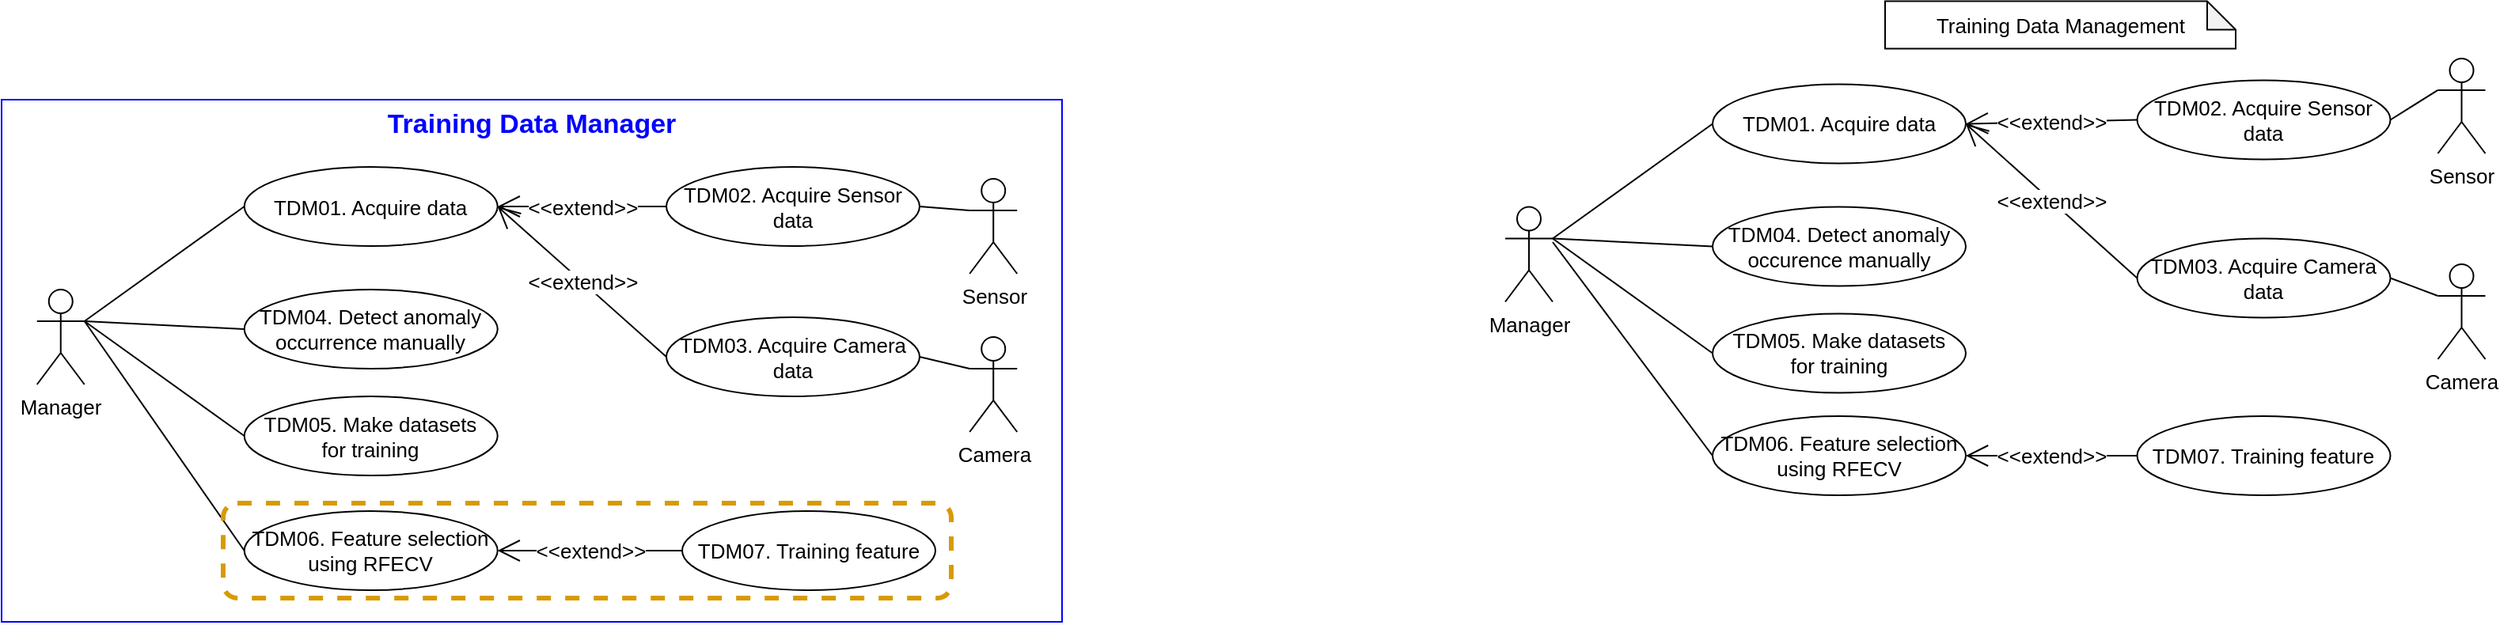 <mxfile version="21.2.3" type="github">
  <diagram name="페이지-1" id="jo04tA77AV1EWePdSTTo">
    <mxGraphModel dx="2273" dy="541" grid="1" gridSize="10" guides="1" tooltips="1" connect="1" arrows="1" fold="1" page="1" pageScale="1" pageWidth="827" pageHeight="1169" math="0" shadow="0">
      <root>
        <mxCell id="0" />
        <mxCell id="1" parent="0" />
        <mxCell id="zbjkyzTDcAnJZQnpiGPw-232" value="" style="rounded=0;whiteSpace=wrap;html=1;fillColor=none;strokeColor=#0000ff;" vertex="1" parent="1">
          <mxGeometry x="-110" y="1170" width="670" height="330" as="geometry" />
        </mxCell>
        <mxCell id="zbjkyzTDcAnJZQnpiGPw-210" value="Training Data Management" style="shape=note;whiteSpace=wrap;html=1;backgroundOutline=1;darkOpacity=0.05;size=18;fontSize=13;" vertex="1" parent="1">
          <mxGeometry x="1080" y="1107.75" width="221.5" height="30" as="geometry" />
        </mxCell>
        <mxCell id="zbjkyzTDcAnJZQnpiGPw-211" value="Manager" style="shape=umlActor;verticalLabelPosition=bottom;verticalAlign=top;html=1;outlineConnect=0;fontSize=13;" vertex="1" parent="1">
          <mxGeometry x="840" y="1237.75" width="30" height="60" as="geometry" />
        </mxCell>
        <mxCell id="zbjkyzTDcAnJZQnpiGPw-212" value="TDM01. Acquire data" style="ellipse;whiteSpace=wrap;html=1;fontSize=13;" vertex="1" parent="1">
          <mxGeometry x="971" y="1160.25" width="160" height="50" as="geometry" />
        </mxCell>
        <mxCell id="zbjkyzTDcAnJZQnpiGPw-213" value="TDM02. Acquire Sensor data" style="ellipse;whiteSpace=wrap;html=1;fontSize=13;" vertex="1" parent="1">
          <mxGeometry x="1239.25" y="1157.75" width="160" height="50" as="geometry" />
        </mxCell>
        <mxCell id="zbjkyzTDcAnJZQnpiGPw-214" value="Sensor" style="shape=umlActor;verticalLabelPosition=bottom;verticalAlign=top;html=1;outlineConnect=0;fontSize=13;" vertex="1" parent="1">
          <mxGeometry x="1429.25" y="1144" width="30" height="60" as="geometry" />
        </mxCell>
        <mxCell id="zbjkyzTDcAnJZQnpiGPw-215" value="Camera" style="shape=umlActor;verticalLabelPosition=bottom;verticalAlign=top;html=1;outlineConnect=0;fontSize=13;" vertex="1" parent="1">
          <mxGeometry x="1429.25" y="1274" width="30" height="60" as="geometry" />
        </mxCell>
        <mxCell id="zbjkyzTDcAnJZQnpiGPw-216" value="" style="endArrow=none;html=1;rounded=0;exitX=0;exitY=0.333;exitDx=0;exitDy=0;exitPerimeter=0;entryX=1;entryY=0.5;entryDx=0;entryDy=0;fontSize=13;" edge="1" parent="1" source="zbjkyzTDcAnJZQnpiGPw-214" target="zbjkyzTDcAnJZQnpiGPw-213">
          <mxGeometry width="50" height="50" relative="1" as="geometry">
            <mxPoint x="1349.25" y="1512.75" as="sourcePoint" />
            <mxPoint x="1539.25" y="1232.75" as="targetPoint" />
          </mxGeometry>
        </mxCell>
        <mxCell id="zbjkyzTDcAnJZQnpiGPw-217" value="" style="endArrow=none;html=1;rounded=0;exitX=0;exitY=0.333;exitDx=0;exitDy=0;exitPerimeter=0;entryX=1;entryY=0.5;entryDx=0;entryDy=0;fontSize=13;" edge="1" parent="1" source="zbjkyzTDcAnJZQnpiGPw-215" target="zbjkyzTDcAnJZQnpiGPw-218">
          <mxGeometry width="50" height="50" relative="1" as="geometry">
            <mxPoint x="1350.25" y="1282.75" as="sourcePoint" />
            <mxPoint x="1629.25" y="1332.75" as="targetPoint" />
          </mxGeometry>
        </mxCell>
        <mxCell id="zbjkyzTDcAnJZQnpiGPw-218" value="TDM03. Acquire Camera data" style="ellipse;whiteSpace=wrap;html=1;fontSize=13;" vertex="1" parent="1">
          <mxGeometry x="1239.25" y="1257.75" width="160" height="50" as="geometry" />
        </mxCell>
        <mxCell id="zbjkyzTDcAnJZQnpiGPw-219" value="&amp;lt;&amp;lt;extend&amp;gt;&amp;gt;" style="endArrow=open;endSize=12;endFill=0;html=1;rounded=0;exitX=0;exitY=0.5;exitDx=0;exitDy=0;entryX=1;entryY=0.5;entryDx=0;entryDy=0;fontSize=13;" edge="1" parent="1" source="zbjkyzTDcAnJZQnpiGPw-213" target="zbjkyzTDcAnJZQnpiGPw-212">
          <mxGeometry width="160" relative="1" as="geometry">
            <mxPoint x="1289.25" y="1470.75" as="sourcePoint" />
            <mxPoint x="1161.25" y="1467.75" as="targetPoint" />
          </mxGeometry>
        </mxCell>
        <mxCell id="zbjkyzTDcAnJZQnpiGPw-220" value="&amp;lt;&amp;lt;extend&amp;gt;&amp;gt;" style="endArrow=open;endSize=12;endFill=0;html=1;rounded=0;exitX=0;exitY=0.5;exitDx=0;exitDy=0;entryX=1;entryY=0.5;entryDx=0;entryDy=0;fontSize=13;" edge="1" parent="1" source="zbjkyzTDcAnJZQnpiGPw-218" target="zbjkyzTDcAnJZQnpiGPw-212">
          <mxGeometry width="160" relative="1" as="geometry">
            <mxPoint x="1289.25" y="1470.75" as="sourcePoint" />
            <mxPoint x="1161.25" y="1467.75" as="targetPoint" />
          </mxGeometry>
        </mxCell>
        <mxCell id="zbjkyzTDcAnJZQnpiGPw-221" value="TDM04. Detect anomaly occurence manually" style="ellipse;whiteSpace=wrap;html=1;fontSize=13;" vertex="1" parent="1">
          <mxGeometry x="971" y="1237.75" width="160" height="50" as="geometry" />
        </mxCell>
        <mxCell id="zbjkyzTDcAnJZQnpiGPw-222" value="TDM05. Make datasets &lt;br style=&quot;font-size: 13px;&quot;&gt;for training" style="ellipse;whiteSpace=wrap;html=1;fontSize=13;" vertex="1" parent="1">
          <mxGeometry x="971" y="1305.25" width="160" height="50" as="geometry" />
        </mxCell>
        <mxCell id="zbjkyzTDcAnJZQnpiGPw-223" value="" style="endArrow=none;html=1;rounded=0;exitX=1;exitY=0.333;exitDx=0;exitDy=0;exitPerimeter=0;entryX=0;entryY=0.5;entryDx=0;entryDy=0;fontSize=13;" edge="1" parent="1" source="zbjkyzTDcAnJZQnpiGPw-211" target="zbjkyzTDcAnJZQnpiGPw-212">
          <mxGeometry width="50" height="50" relative="1" as="geometry">
            <mxPoint x="280" y="1465.75" as="sourcePoint" />
            <mxPoint x="350" y="1390.75" as="targetPoint" />
          </mxGeometry>
        </mxCell>
        <mxCell id="zbjkyzTDcAnJZQnpiGPw-224" value="" style="endArrow=none;html=1;rounded=0;exitX=1;exitY=0.333;exitDx=0;exitDy=0;exitPerimeter=0;entryX=0;entryY=0.5;entryDx=0;entryDy=0;fontSize=13;" edge="1" parent="1" source="zbjkyzTDcAnJZQnpiGPw-211" target="zbjkyzTDcAnJZQnpiGPw-221">
          <mxGeometry width="50" height="50" relative="1" as="geometry">
            <mxPoint x="880" y="1267.75" as="sourcePoint" />
            <mxPoint x="981" y="1195.75" as="targetPoint" />
          </mxGeometry>
        </mxCell>
        <mxCell id="zbjkyzTDcAnJZQnpiGPw-225" value="" style="endArrow=none;html=1;rounded=0;exitX=1;exitY=0.333;exitDx=0;exitDy=0;exitPerimeter=0;entryX=0;entryY=0.5;entryDx=0;entryDy=0;fontSize=13;" edge="1" parent="1" source="zbjkyzTDcAnJZQnpiGPw-211" target="zbjkyzTDcAnJZQnpiGPw-222">
          <mxGeometry width="50" height="50" relative="1" as="geometry">
            <mxPoint x="880" y="1267.75" as="sourcePoint" />
            <mxPoint x="981" y="1282.75" as="targetPoint" />
          </mxGeometry>
        </mxCell>
        <mxCell id="zbjkyzTDcAnJZQnpiGPw-226" value="TDM06. Feature selection using RFECV" style="ellipse;whiteSpace=wrap;html=1;fontSize=13;" vertex="1" parent="1">
          <mxGeometry x="971" y="1370" width="160" height="50" as="geometry" />
        </mxCell>
        <mxCell id="zbjkyzTDcAnJZQnpiGPw-227" value="" style="endArrow=none;html=1;rounded=0;entryX=0;entryY=0.5;entryDx=0;entryDy=0;fontSize=13;" edge="1" parent="1" target="zbjkyzTDcAnJZQnpiGPw-226">
          <mxGeometry width="50" height="50" relative="1" as="geometry">
            <mxPoint x="870" y="1260" as="sourcePoint" />
            <mxPoint x="981" y="1340" as="targetPoint" />
          </mxGeometry>
        </mxCell>
        <mxCell id="zbjkyzTDcAnJZQnpiGPw-228" value="TDM07. Training feature" style="ellipse;whiteSpace=wrap;html=1;fontSize=13;" vertex="1" parent="1">
          <mxGeometry x="1239.25" y="1370" width="160" height="50" as="geometry" />
        </mxCell>
        <mxCell id="zbjkyzTDcAnJZQnpiGPw-229" value="&amp;lt;&amp;lt;extend&amp;gt;&amp;gt;" style="endArrow=open;endSize=12;endFill=0;html=1;rounded=0;exitX=0;exitY=0.5;exitDx=0;exitDy=0;entryX=1;entryY=0.5;entryDx=0;entryDy=0;fontSize=13;" edge="1" parent="1" source="zbjkyzTDcAnJZQnpiGPw-228" target="zbjkyzTDcAnJZQnpiGPw-226">
          <mxGeometry width="160" relative="1" as="geometry">
            <mxPoint x="1249" y="1293" as="sourcePoint" />
            <mxPoint x="1141" y="1195" as="targetPoint" />
          </mxGeometry>
        </mxCell>
        <mxCell id="zbjkyzTDcAnJZQnpiGPw-233" value="TDM03. Acquire Camera data" style="ellipse;whiteSpace=wrap;html=1;fontSize=13;" vertex="1" parent="1">
          <mxGeometry x="310" y="1307.5" width="160" height="50" as="geometry" />
        </mxCell>
        <mxCell id="zbjkyzTDcAnJZQnpiGPw-234" value="Camera" style="shape=umlActor;verticalLabelPosition=bottom;verticalAlign=top;html=1;outlineConnect=0;fontSize=13;" vertex="1" parent="1">
          <mxGeometry x="501.62" y="1320" width="30" height="60" as="geometry" />
        </mxCell>
        <mxCell id="zbjkyzTDcAnJZQnpiGPw-235" value="" style="endArrow=none;html=1;rounded=0;exitX=0;exitY=0.333;exitDx=0;exitDy=0;exitPerimeter=0;entryX=1;entryY=0.5;entryDx=0;entryDy=0;fontSize=13;" edge="1" parent="1" source="zbjkyzTDcAnJZQnpiGPw-234" target="zbjkyzTDcAnJZQnpiGPw-233">
          <mxGeometry width="50" height="50" relative="1" as="geometry">
            <mxPoint x="422.62" y="1335" as="sourcePoint" />
            <mxPoint x="701.62" y="1385" as="targetPoint" />
          </mxGeometry>
        </mxCell>
        <mxCell id="zbjkyzTDcAnJZQnpiGPw-237" value="Manager" style="shape=umlActor;verticalLabelPosition=bottom;verticalAlign=top;html=1;outlineConnect=0;fontSize=13;" vertex="1" parent="1">
          <mxGeometry x="-87.63" y="1290" width="30" height="60" as="geometry" />
        </mxCell>
        <mxCell id="zbjkyzTDcAnJZQnpiGPw-238" value="TDM01. Acquire data" style="ellipse;whiteSpace=wrap;html=1;fontSize=13;" vertex="1" parent="1">
          <mxGeometry x="43.37" y="1212.5" width="160" height="50" as="geometry" />
        </mxCell>
        <mxCell id="zbjkyzTDcAnJZQnpiGPw-239" value="TDM02. Acquire Sensor data" style="ellipse;whiteSpace=wrap;html=1;fontSize=13;" vertex="1" parent="1">
          <mxGeometry x="310" y="1212.5" width="160" height="50" as="geometry" />
        </mxCell>
        <mxCell id="zbjkyzTDcAnJZQnpiGPw-240" value="Sensor" style="shape=umlActor;verticalLabelPosition=bottom;verticalAlign=top;html=1;outlineConnect=0;fontSize=13;" vertex="1" parent="1">
          <mxGeometry x="501.62" y="1220" width="30" height="60" as="geometry" />
        </mxCell>
        <mxCell id="zbjkyzTDcAnJZQnpiGPw-241" value="" style="endArrow=none;html=1;rounded=0;exitX=0;exitY=0.333;exitDx=0;exitDy=0;exitPerimeter=0;entryX=1;entryY=0.5;entryDx=0;entryDy=0;fontSize=13;" edge="1" parent="1" source="zbjkyzTDcAnJZQnpiGPw-240" target="zbjkyzTDcAnJZQnpiGPw-239">
          <mxGeometry width="50" height="50" relative="1" as="geometry">
            <mxPoint x="421.62" y="1565" as="sourcePoint" />
            <mxPoint x="611.62" y="1285" as="targetPoint" />
          </mxGeometry>
        </mxCell>
        <mxCell id="zbjkyzTDcAnJZQnpiGPw-242" value="&amp;lt;&amp;lt;extend&amp;gt;&amp;gt;" style="endArrow=open;endSize=12;endFill=0;html=1;rounded=0;exitX=0;exitY=0.5;exitDx=0;exitDy=0;entryX=1;entryY=0.5;entryDx=0;entryDy=0;fontSize=13;" edge="1" parent="1" source="zbjkyzTDcAnJZQnpiGPw-239" target="zbjkyzTDcAnJZQnpiGPw-238">
          <mxGeometry width="160" relative="1" as="geometry">
            <mxPoint x="361.62" y="1523" as="sourcePoint" />
            <mxPoint x="233.62" y="1520" as="targetPoint" />
          </mxGeometry>
        </mxCell>
        <mxCell id="zbjkyzTDcAnJZQnpiGPw-243" value="&amp;lt;&amp;lt;extend&amp;gt;&amp;gt;" style="endArrow=open;endSize=12;endFill=0;html=1;rounded=0;exitX=0;exitY=0.5;exitDx=0;exitDy=0;entryX=1;entryY=0.5;entryDx=0;entryDy=0;fontSize=13;" edge="1" parent="1" source="zbjkyzTDcAnJZQnpiGPw-233" target="zbjkyzTDcAnJZQnpiGPw-238">
          <mxGeometry width="160" relative="1" as="geometry">
            <mxPoint x="361.62" y="1523" as="sourcePoint" />
            <mxPoint x="233.62" y="1520" as="targetPoint" />
          </mxGeometry>
        </mxCell>
        <mxCell id="zbjkyzTDcAnJZQnpiGPw-244" value="TDM04. Detect anomaly occurrence manually" style="ellipse;whiteSpace=wrap;html=1;fontSize=13;" vertex="1" parent="1">
          <mxGeometry x="43.37" y="1290" width="160" height="50" as="geometry" />
        </mxCell>
        <mxCell id="zbjkyzTDcAnJZQnpiGPw-245" value="TDM05. Make datasets &lt;br style=&quot;font-size: 13px;&quot;&gt;for training" style="ellipse;whiteSpace=wrap;html=1;fontSize=13;" vertex="1" parent="1">
          <mxGeometry x="43.37" y="1357.5" width="160" height="50" as="geometry" />
        </mxCell>
        <mxCell id="zbjkyzTDcAnJZQnpiGPw-246" value="" style="endArrow=none;html=1;rounded=0;exitX=1;exitY=0.333;exitDx=0;exitDy=0;exitPerimeter=0;entryX=0;entryY=0.5;entryDx=0;entryDy=0;fontSize=13;" edge="1" parent="1" source="zbjkyzTDcAnJZQnpiGPw-237" target="zbjkyzTDcAnJZQnpiGPw-238">
          <mxGeometry width="50" height="50" relative="1" as="geometry">
            <mxPoint x="-647.63" y="1518" as="sourcePoint" />
            <mxPoint x="-577.63" y="1443" as="targetPoint" />
          </mxGeometry>
        </mxCell>
        <mxCell id="zbjkyzTDcAnJZQnpiGPw-247" value="" style="endArrow=none;html=1;rounded=0;exitX=1;exitY=0.333;exitDx=0;exitDy=0;exitPerimeter=0;entryX=0;entryY=0.5;entryDx=0;entryDy=0;fontSize=13;" edge="1" parent="1" source="zbjkyzTDcAnJZQnpiGPw-237" target="zbjkyzTDcAnJZQnpiGPw-244">
          <mxGeometry width="50" height="50" relative="1" as="geometry">
            <mxPoint x="-47.63" y="1320" as="sourcePoint" />
            <mxPoint x="53.37" y="1248" as="targetPoint" />
          </mxGeometry>
        </mxCell>
        <mxCell id="zbjkyzTDcAnJZQnpiGPw-248" value="" style="endArrow=none;html=1;rounded=0;exitX=1;exitY=0.333;exitDx=0;exitDy=0;exitPerimeter=0;entryX=0;entryY=0.5;entryDx=0;entryDy=0;fontSize=13;" edge="1" parent="1" source="zbjkyzTDcAnJZQnpiGPw-237" target="zbjkyzTDcAnJZQnpiGPw-245">
          <mxGeometry width="50" height="50" relative="1" as="geometry">
            <mxPoint x="-47.63" y="1320" as="sourcePoint" />
            <mxPoint x="53.37" y="1335" as="targetPoint" />
          </mxGeometry>
        </mxCell>
        <mxCell id="zbjkyzTDcAnJZQnpiGPw-249" value="&lt;font color=&quot;#0000ff&quot; style=&quot;font-size: 17px;&quot;&gt;Training Data Manager&lt;/font&gt;" style="text;html=1;strokeColor=none;fillColor=none;align=center;verticalAlign=middle;whiteSpace=wrap;rounded=0;fontStyle=1;fontSize=17;" vertex="1" parent="1">
          <mxGeometry x="70" y="1171" width="310" height="30" as="geometry" />
        </mxCell>
        <mxCell id="zbjkyzTDcAnJZQnpiGPw-251" value="TDM06. Feature selection using RFECV" style="ellipse;whiteSpace=wrap;html=1;fontSize=13;" vertex="1" parent="1">
          <mxGeometry x="43.37" y="1430" width="160" height="50" as="geometry" />
        </mxCell>
        <mxCell id="zbjkyzTDcAnJZQnpiGPw-252" value="TDM07. Training feature" style="ellipse;whiteSpace=wrap;html=1;fontSize=13;" vertex="1" parent="1">
          <mxGeometry x="320" y="1430" width="160" height="50" as="geometry" />
        </mxCell>
        <mxCell id="zbjkyzTDcAnJZQnpiGPw-253" value="&amp;lt;&amp;lt;extend&amp;gt;&amp;gt;" style="endArrow=open;endSize=12;endFill=0;html=1;rounded=0;exitX=0;exitY=0.5;exitDx=0;exitDy=0;entryX=1;entryY=0.5;entryDx=0;entryDy=0;fontSize=13;" edge="1" parent="1" source="zbjkyzTDcAnJZQnpiGPw-252" target="zbjkyzTDcAnJZQnpiGPw-251">
          <mxGeometry width="160" relative="1" as="geometry">
            <mxPoint x="320" y="1342" as="sourcePoint" />
            <mxPoint x="213" y="1247" as="targetPoint" />
          </mxGeometry>
        </mxCell>
        <mxCell id="zbjkyzTDcAnJZQnpiGPw-254" value="" style="endArrow=none;html=1;rounded=0;entryX=0;entryY=0.5;entryDx=0;entryDy=0;fontSize=13;exitX=1;exitY=0.333;exitDx=0;exitDy=0;exitPerimeter=0;" edge="1" parent="1" source="zbjkyzTDcAnJZQnpiGPw-237" target="zbjkyzTDcAnJZQnpiGPw-251">
          <mxGeometry width="50" height="50" relative="1" as="geometry">
            <mxPoint x="-50" y="1310" as="sourcePoint" />
            <mxPoint x="53" y="1392" as="targetPoint" />
          </mxGeometry>
        </mxCell>
        <mxCell id="zbjkyzTDcAnJZQnpiGPw-256" value="" style="rounded=1;whiteSpace=wrap;html=1;fillColor=none;strokeColor=#d79b00;strokeWidth=3;dashed=1;" vertex="1" parent="1">
          <mxGeometry x="30" y="1425" width="460" height="60" as="geometry" />
        </mxCell>
      </root>
    </mxGraphModel>
  </diagram>
</mxfile>
